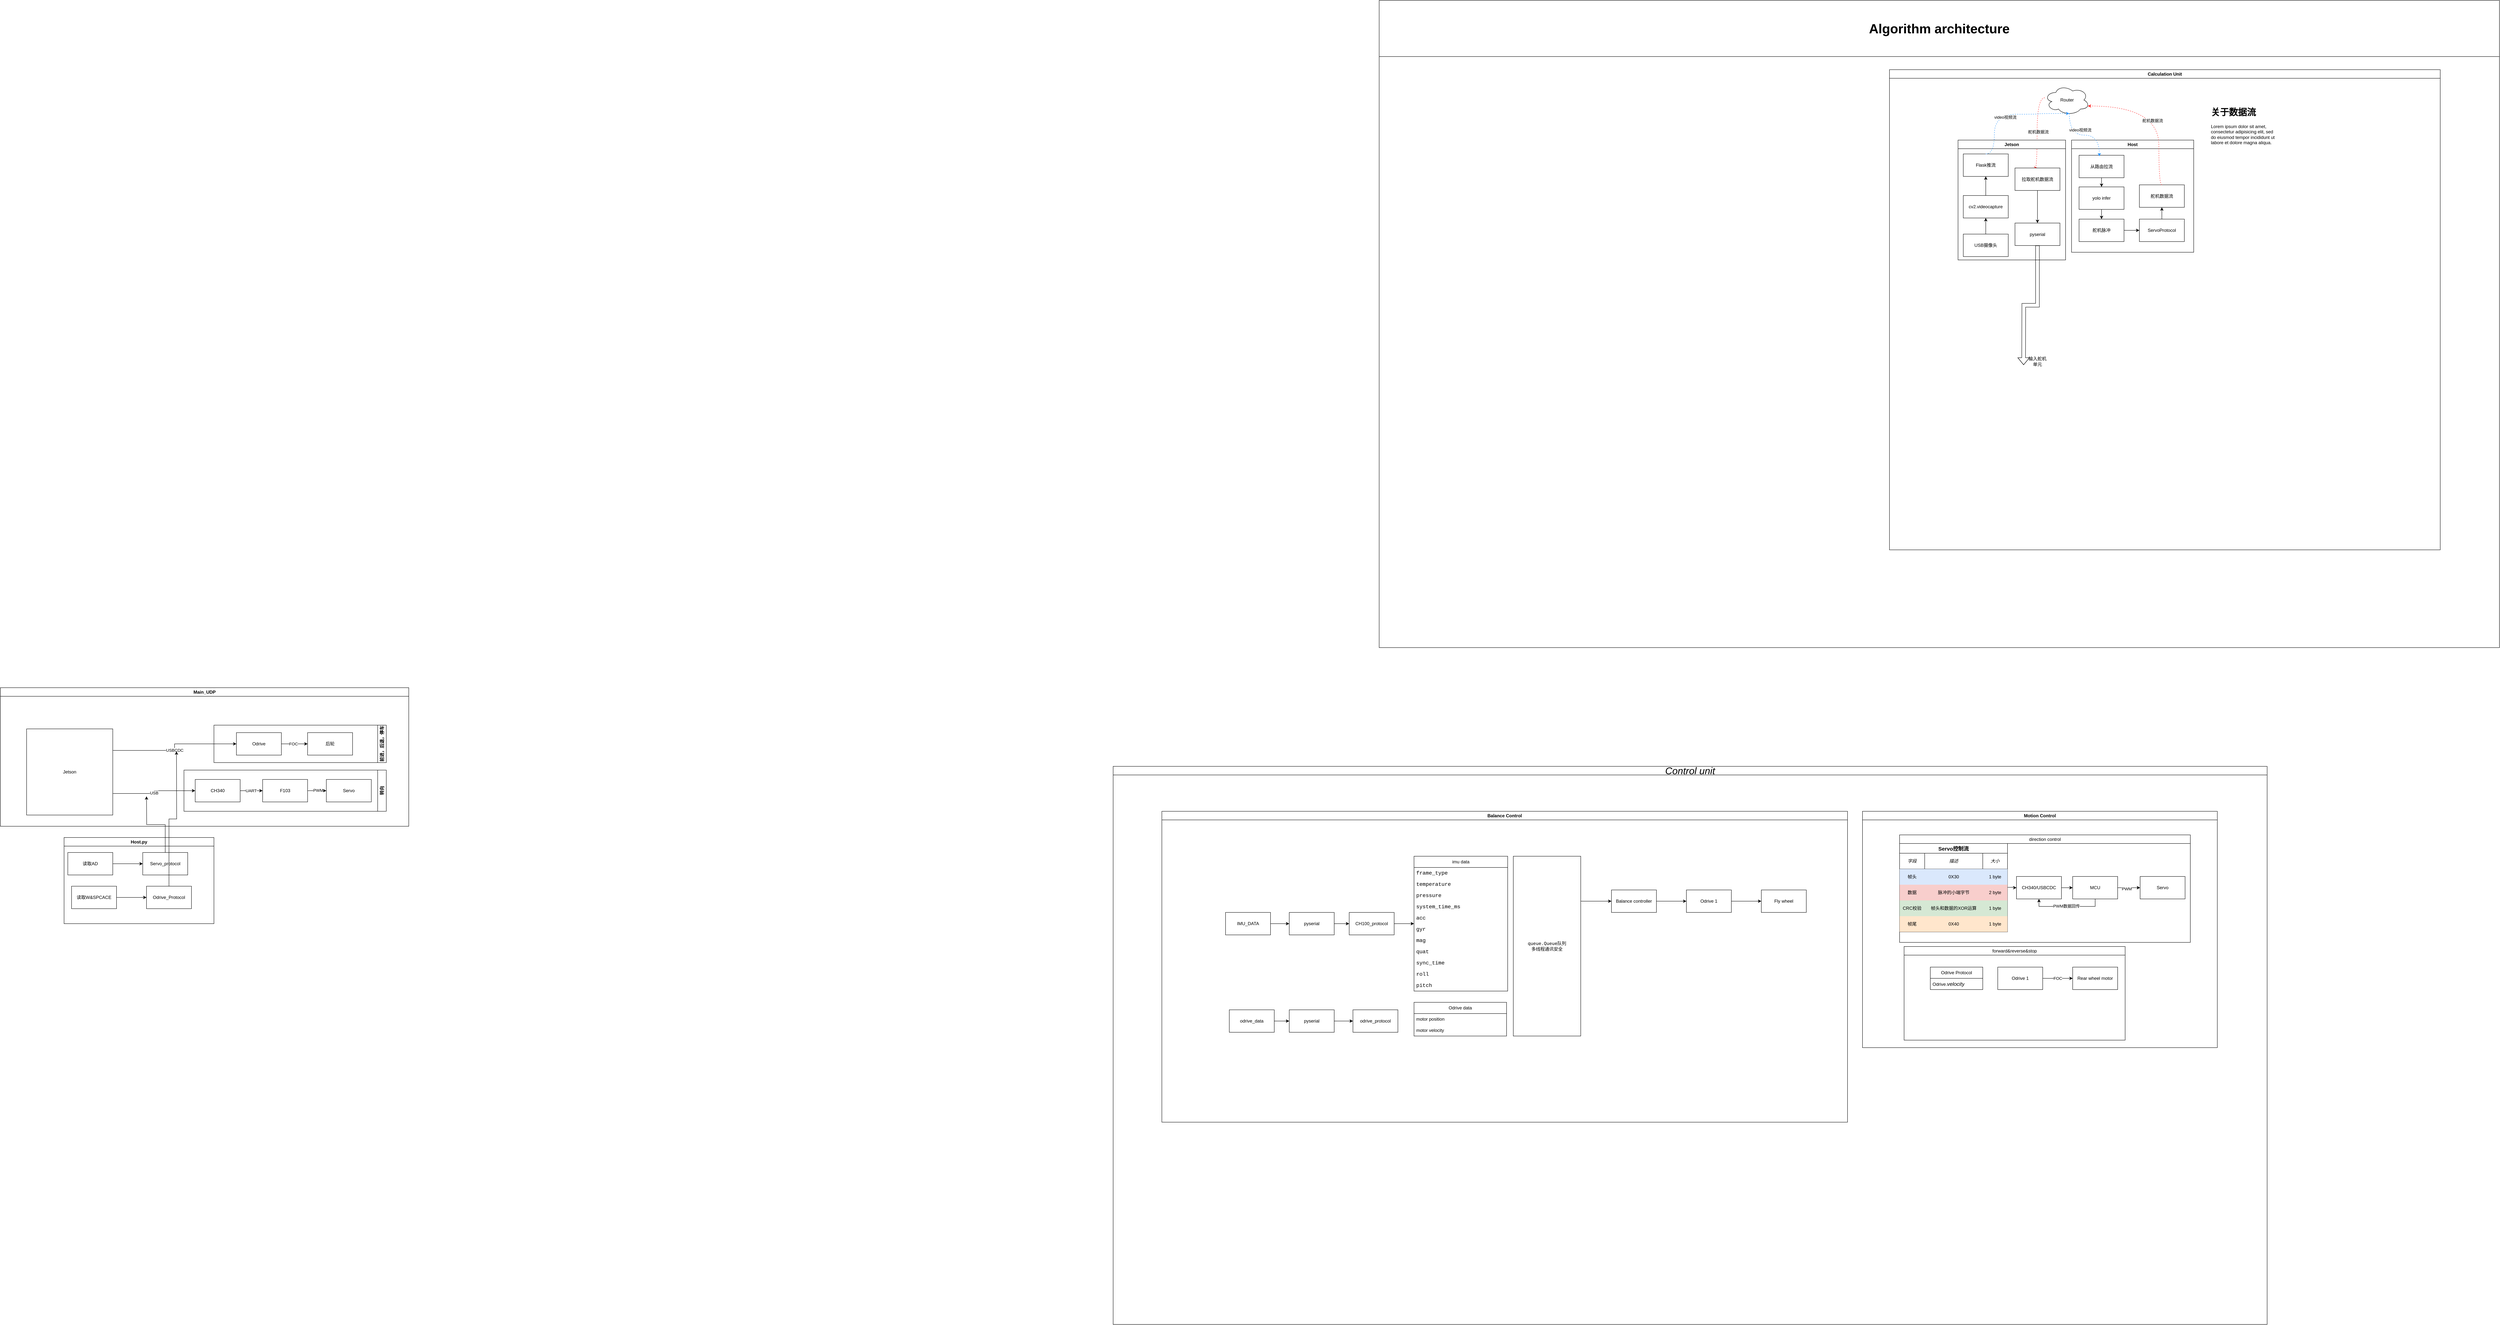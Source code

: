 <mxfile version="24.8.6">
  <diagram name="第 1 页" id="n1ztItXwLIComO4zCysv">
    <mxGraphModel dx="9848" dy="2388" grid="0" gridSize="10" guides="1" tooltips="1" connect="1" arrows="1" fold="1" page="0" pageScale="1" pageWidth="827" pageHeight="1169" math="0" shadow="0">
      <root>
        <mxCell id="0" />
        <mxCell id="1" parent="0" />
        <mxCell id="qYdJIP75fGmKP1MpJ94n-30" style="edgeStyle=orthogonalEdgeStyle;rounded=0;orthogonalLoop=1;jettySize=auto;html=1;exitX=1;exitY=0.25;exitDx=0;exitDy=0;entryX=0;entryY=0.5;entryDx=0;entryDy=0;" parent="1" source="qYdJIP75fGmKP1MpJ94n-23" target="qYdJIP75fGmKP1MpJ94n-22" edge="1">
          <mxGeometry relative="1" as="geometry" />
        </mxCell>
        <mxCell id="qYdJIP75fGmKP1MpJ94n-32" value="USBCDC" style="edgeLabel;html=1;align=center;verticalAlign=middle;resizable=0;points=[];" parent="qYdJIP75fGmKP1MpJ94n-30" vertex="1" connectable="0">
          <mxGeometry x="-0.044" relative="1" as="geometry">
            <mxPoint as="offset" />
          </mxGeometry>
        </mxCell>
        <mxCell id="qYdJIP75fGmKP1MpJ94n-34" style="edgeStyle=orthogonalEdgeStyle;rounded=0;orthogonalLoop=1;jettySize=auto;html=1;exitX=1;exitY=0.75;exitDx=0;exitDy=0;entryX=0;entryY=0.5;entryDx=0;entryDy=0;" parent="1" source="qYdJIP75fGmKP1MpJ94n-23" target="qYdJIP75fGmKP1MpJ94n-33" edge="1">
          <mxGeometry relative="1" as="geometry" />
        </mxCell>
        <mxCell id="qYdJIP75fGmKP1MpJ94n-36" value="USB" style="edgeLabel;html=1;align=center;verticalAlign=middle;resizable=0;points=[];" parent="qYdJIP75fGmKP1MpJ94n-34" vertex="1" connectable="0">
          <mxGeometry x="-0.019" relative="1" as="geometry">
            <mxPoint as="offset" />
          </mxGeometry>
        </mxCell>
        <mxCell id="qYdJIP75fGmKP1MpJ94n-23" value="Jetson" style="rounded=0;whiteSpace=wrap;html=1;" parent="1" vertex="1">
          <mxGeometry x="-6170" y="1620" width="230" height="230" as="geometry" />
        </mxCell>
        <mxCell id="qYdJIP75fGmKP1MpJ94n-39" value="前进，后退，停车" style="swimlane;horizontal=0;whiteSpace=wrap;html=1;direction=west;" parent="1" vertex="1">
          <mxGeometry x="-5670" y="1610" width="460" height="100" as="geometry" />
        </mxCell>
        <mxCell id="qYdJIP75fGmKP1MpJ94n-22" value="Odrive" style="rounded=0;whiteSpace=wrap;html=1;" parent="qYdJIP75fGmKP1MpJ94n-39" vertex="1">
          <mxGeometry x="60" y="20" width="120" height="60" as="geometry" />
        </mxCell>
        <mxCell id="qYdJIP75fGmKP1MpJ94n-21" value="后轮" style="rounded=0;whiteSpace=wrap;html=1;" parent="qYdJIP75fGmKP1MpJ94n-39" vertex="1">
          <mxGeometry x="250" y="20" width="120" height="60" as="geometry" />
        </mxCell>
        <mxCell id="qYdJIP75fGmKP1MpJ94n-28" style="edgeStyle=orthogonalEdgeStyle;rounded=0;orthogonalLoop=1;jettySize=auto;html=1;" parent="qYdJIP75fGmKP1MpJ94n-39" source="qYdJIP75fGmKP1MpJ94n-22" target="qYdJIP75fGmKP1MpJ94n-21" edge="1">
          <mxGeometry relative="1" as="geometry" />
        </mxCell>
        <mxCell id="qYdJIP75fGmKP1MpJ94n-29" value="FOC" style="edgeLabel;html=1;align=center;verticalAlign=middle;resizable=0;points=[];" parent="qYdJIP75fGmKP1MpJ94n-28" vertex="1" connectable="0">
          <mxGeometry x="-0.102" relative="1" as="geometry">
            <mxPoint as="offset" />
          </mxGeometry>
        </mxCell>
        <mxCell id="qYdJIP75fGmKP1MpJ94n-40" value="转向" style="swimlane;horizontal=0;whiteSpace=wrap;html=1;direction=west;" parent="1" vertex="1">
          <mxGeometry x="-5750" y="1730" width="540" height="110" as="geometry" />
        </mxCell>
        <mxCell id="qYdJIP75fGmKP1MpJ94n-25" value="Servo" style="rounded=0;whiteSpace=wrap;html=1;" parent="qYdJIP75fGmKP1MpJ94n-40" vertex="1">
          <mxGeometry x="380" y="25" width="120" height="60" as="geometry" />
        </mxCell>
        <mxCell id="qYdJIP75fGmKP1MpJ94n-24" value="F103" style="rounded=0;whiteSpace=wrap;html=1;" parent="qYdJIP75fGmKP1MpJ94n-40" vertex="1">
          <mxGeometry x="210" y="25" width="120" height="60" as="geometry" />
        </mxCell>
        <mxCell id="qYdJIP75fGmKP1MpJ94n-26" style="edgeStyle=orthogonalEdgeStyle;rounded=0;orthogonalLoop=1;jettySize=auto;html=1;" parent="qYdJIP75fGmKP1MpJ94n-40" source="qYdJIP75fGmKP1MpJ94n-24" target="qYdJIP75fGmKP1MpJ94n-25" edge="1">
          <mxGeometry relative="1" as="geometry" />
        </mxCell>
        <mxCell id="qYdJIP75fGmKP1MpJ94n-27" value="PWM" style="edgeLabel;html=1;align=center;verticalAlign=middle;resizable=0;points=[];" parent="qYdJIP75fGmKP1MpJ94n-26" vertex="1" connectable="0">
          <mxGeometry x="0.105" y="1" relative="1" as="geometry">
            <mxPoint as="offset" />
          </mxGeometry>
        </mxCell>
        <mxCell id="qYdJIP75fGmKP1MpJ94n-33" value="CH340" style="rounded=0;whiteSpace=wrap;html=1;" parent="qYdJIP75fGmKP1MpJ94n-40" vertex="1">
          <mxGeometry x="30" y="25" width="120" height="60" as="geometry" />
        </mxCell>
        <mxCell id="qYdJIP75fGmKP1MpJ94n-35" style="edgeStyle=orthogonalEdgeStyle;rounded=0;orthogonalLoop=1;jettySize=auto;html=1;" parent="qYdJIP75fGmKP1MpJ94n-40" source="qYdJIP75fGmKP1MpJ94n-33" target="qYdJIP75fGmKP1MpJ94n-24" edge="1">
          <mxGeometry relative="1" as="geometry" />
        </mxCell>
        <mxCell id="qYdJIP75fGmKP1MpJ94n-37" value="UART" style="edgeLabel;html=1;align=center;verticalAlign=middle;resizable=0;points=[];" parent="qYdJIP75fGmKP1MpJ94n-35" vertex="1" connectable="0">
          <mxGeometry x="-0.028" relative="1" as="geometry">
            <mxPoint as="offset" />
          </mxGeometry>
        </mxCell>
        <mxCell id="qYdJIP75fGmKP1MpJ94n-46" value="Host.py" style="swimlane;whiteSpace=wrap;html=1;startSize=23;" parent="1" vertex="1">
          <mxGeometry x="-6070" y="1910" width="400" height="230" as="geometry" />
        </mxCell>
        <mxCell id="qYdJIP75fGmKP1MpJ94n-49" value="" style="edgeStyle=orthogonalEdgeStyle;rounded=0;orthogonalLoop=1;jettySize=auto;html=1;" parent="qYdJIP75fGmKP1MpJ94n-46" source="qYdJIP75fGmKP1MpJ94n-47" target="qYdJIP75fGmKP1MpJ94n-48" edge="1">
          <mxGeometry relative="1" as="geometry" />
        </mxCell>
        <mxCell id="qYdJIP75fGmKP1MpJ94n-47" value="读取AD" style="rounded=0;whiteSpace=wrap;html=1;" parent="qYdJIP75fGmKP1MpJ94n-46" vertex="1">
          <mxGeometry x="10" y="40" width="120" height="60" as="geometry" />
        </mxCell>
        <mxCell id="qYdJIP75fGmKP1MpJ94n-53" style="edgeStyle=orthogonalEdgeStyle;rounded=0;orthogonalLoop=1;jettySize=auto;html=1;" parent="qYdJIP75fGmKP1MpJ94n-46" source="qYdJIP75fGmKP1MpJ94n-48" edge="1">
          <mxGeometry relative="1" as="geometry">
            <mxPoint x="220" y="-110" as="targetPoint" />
          </mxGeometry>
        </mxCell>
        <mxCell id="qYdJIP75fGmKP1MpJ94n-48" value="Servo_protocol" style="whiteSpace=wrap;html=1;rounded=0;" parent="qYdJIP75fGmKP1MpJ94n-46" vertex="1">
          <mxGeometry x="210" y="40" width="120" height="60" as="geometry" />
        </mxCell>
        <mxCell id="qYdJIP75fGmKP1MpJ94n-52" value="" style="edgeStyle=orthogonalEdgeStyle;rounded=0;orthogonalLoop=1;jettySize=auto;html=1;" parent="qYdJIP75fGmKP1MpJ94n-46" source="qYdJIP75fGmKP1MpJ94n-50" target="qYdJIP75fGmKP1MpJ94n-51" edge="1">
          <mxGeometry relative="1" as="geometry" />
        </mxCell>
        <mxCell id="qYdJIP75fGmKP1MpJ94n-50" value="读取W&amp;amp;SPCACE" style="rounded=0;whiteSpace=wrap;html=1;" parent="qYdJIP75fGmKP1MpJ94n-46" vertex="1">
          <mxGeometry x="20" y="130" width="120" height="60" as="geometry" />
        </mxCell>
        <mxCell id="qYdJIP75fGmKP1MpJ94n-54" style="edgeStyle=orthogonalEdgeStyle;rounded=0;orthogonalLoop=1;jettySize=auto;html=1;" parent="qYdJIP75fGmKP1MpJ94n-46" source="qYdJIP75fGmKP1MpJ94n-51" edge="1">
          <mxGeometry relative="1" as="geometry">
            <mxPoint x="300" y="-230" as="targetPoint" />
          </mxGeometry>
        </mxCell>
        <mxCell id="qYdJIP75fGmKP1MpJ94n-51" value="Odrive_Protocol" style="whiteSpace=wrap;html=1;rounded=0;" parent="qYdJIP75fGmKP1MpJ94n-46" vertex="1">
          <mxGeometry x="220" y="130" width="120" height="60" as="geometry" />
        </mxCell>
        <mxCell id="qYdJIP75fGmKP1MpJ94n-55" value="Main_UDP" style="swimlane;whiteSpace=wrap;html=1;" parent="1" vertex="1">
          <mxGeometry x="-6240" y="1510" width="1090" height="370" as="geometry" />
        </mxCell>
        <mxCell id="GKzRMKN-vv1vpuG_SwQB-11" value="&lt;font style=&quot;font-size: 35px;&quot;&gt;Algorithm architecture&lt;/font&gt;" style="swimlane;whiteSpace=wrap;html=1;startSize=150;" parent="1" vertex="1">
          <mxGeometry x="-2560" y="-325" width="2990" height="1728" as="geometry" />
        </mxCell>
        <mxCell id="GKzRMKN-vv1vpuG_SwQB-12" value="Calculation Unit" style="swimlane;whiteSpace=wrap;html=1;" parent="GKzRMKN-vv1vpuG_SwQB-11" vertex="1">
          <mxGeometry x="1362" y="185" width="1470" height="1282" as="geometry" />
        </mxCell>
        <mxCell id="myxJ6jjea46H0dB0TZbu-28" style="edgeStyle=orthogonalEdgeStyle;rounded=0;orthogonalLoop=1;jettySize=auto;html=1;entryX=0.5;entryY=0;entryDx=0;entryDy=0;curved=1;dashed=1;strokeColor=#FF3333;" parent="GKzRMKN-vv1vpuG_SwQB-12" source="myxJ6jjea46H0dB0TZbu-6" target="myxJ6jjea46H0dB0TZbu-27" edge="1">
          <mxGeometry relative="1" as="geometry">
            <Array as="points">
              <mxPoint x="394" y="75" />
            </Array>
          </mxGeometry>
        </mxCell>
        <mxCell id="myxJ6jjea46H0dB0TZbu-30" value="舵机数据流" style="edgeLabel;html=1;align=center;verticalAlign=middle;resizable=0;points=[];" parent="myxJ6jjea46H0dB0TZbu-28" vertex="1" connectable="0">
          <mxGeometry x="0.067" y="3" relative="1" as="geometry">
            <mxPoint as="offset" />
          </mxGeometry>
        </mxCell>
        <mxCell id="myxJ6jjea46H0dB0TZbu-6" value="Router" style="ellipse;shape=cloud;whiteSpace=wrap;html=1;" parent="GKzRMKN-vv1vpuG_SwQB-12" vertex="1">
          <mxGeometry x="414" y="41" width="120" height="80" as="geometry" />
        </mxCell>
        <mxCell id="myxJ6jjea46H0dB0TZbu-7" value="Jetson" style="swimlane;whiteSpace=wrap;html=1;" parent="GKzRMKN-vv1vpuG_SwQB-12" vertex="1">
          <mxGeometry x="183" y="188" width="287" height="320" as="geometry" />
        </mxCell>
        <mxCell id="myxJ6jjea46H0dB0TZbu-3" value="" style="edgeStyle=orthogonalEdgeStyle;rounded=0;orthogonalLoop=1;jettySize=auto;html=1;" parent="myxJ6jjea46H0dB0TZbu-7" source="myxJ6jjea46H0dB0TZbu-1" target="myxJ6jjea46H0dB0TZbu-2" edge="1">
          <mxGeometry relative="1" as="geometry" />
        </mxCell>
        <mxCell id="myxJ6jjea46H0dB0TZbu-1" value="USB摄像头" style="rounded=0;whiteSpace=wrap;html=1;direction=west;" parent="myxJ6jjea46H0dB0TZbu-7" vertex="1">
          <mxGeometry x="14" y="251" width="120" height="60" as="geometry" />
        </mxCell>
        <mxCell id="myxJ6jjea46H0dB0TZbu-5" value="" style="edgeStyle=orthogonalEdgeStyle;rounded=0;orthogonalLoop=1;jettySize=auto;html=1;" parent="myxJ6jjea46H0dB0TZbu-7" source="myxJ6jjea46H0dB0TZbu-2" target="myxJ6jjea46H0dB0TZbu-4" edge="1">
          <mxGeometry relative="1" as="geometry" />
        </mxCell>
        <mxCell id="myxJ6jjea46H0dB0TZbu-2" value="cv2.videocapture" style="whiteSpace=wrap;html=1;rounded=0;direction=west;" parent="myxJ6jjea46H0dB0TZbu-7" vertex="1">
          <mxGeometry x="14" y="148" width="120" height="60" as="geometry" />
        </mxCell>
        <mxCell id="myxJ6jjea46H0dB0TZbu-4" value="Flask推流" style="whiteSpace=wrap;html=1;rounded=0;direction=west;" parent="myxJ6jjea46H0dB0TZbu-7" vertex="1">
          <mxGeometry x="14" y="37" width="120" height="60" as="geometry" />
        </mxCell>
        <mxCell id="myxJ6jjea46H0dB0TZbu-32" style="edgeStyle=orthogonalEdgeStyle;rounded=0;orthogonalLoop=1;jettySize=auto;html=1;" parent="myxJ6jjea46H0dB0TZbu-7" source="myxJ6jjea46H0dB0TZbu-27" target="myxJ6jjea46H0dB0TZbu-31" edge="1">
          <mxGeometry relative="1" as="geometry" />
        </mxCell>
        <mxCell id="myxJ6jjea46H0dB0TZbu-27" value="拉取舵机数据流" style="rounded=0;whiteSpace=wrap;html=1;" parent="myxJ6jjea46H0dB0TZbu-7" vertex="1">
          <mxGeometry x="152" y="74.5" width="120" height="60" as="geometry" />
        </mxCell>
        <mxCell id="myxJ6jjea46H0dB0TZbu-31" value="pyserial" style="rounded=0;whiteSpace=wrap;html=1;" parent="myxJ6jjea46H0dB0TZbu-7" vertex="1">
          <mxGeometry x="152" y="221.5" width="120" height="60" as="geometry" />
        </mxCell>
        <mxCell id="myxJ6jjea46H0dB0TZbu-8" value="Host" style="swimlane;whiteSpace=wrap;html=1;" parent="GKzRMKN-vv1vpuG_SwQB-12" vertex="1">
          <mxGeometry x="486" y="188" width="326" height="299.5" as="geometry" />
        </mxCell>
        <mxCell id="GKzRMKN-vv1vpuG_SwQB-147" value="" style="edgeStyle=orthogonalEdgeStyle;rounded=0;orthogonalLoop=1;jettySize=auto;html=1;" parent="myxJ6jjea46H0dB0TZbu-8" source="GKzRMKN-vv1vpuG_SwQB-145" target="GKzRMKN-vv1vpuG_SwQB-146" edge="1">
          <mxGeometry relative="1" as="geometry" />
        </mxCell>
        <mxCell id="GKzRMKN-vv1vpuG_SwQB-145" value="从路由拉流" style="rounded=0;whiteSpace=wrap;html=1;" parent="myxJ6jjea46H0dB0TZbu-8" vertex="1">
          <mxGeometry x="20" y="40.5" width="120" height="60" as="geometry" />
        </mxCell>
        <mxCell id="GKzRMKN-vv1vpuG_SwQB-149" value="" style="edgeStyle=orthogonalEdgeStyle;rounded=0;orthogonalLoop=1;jettySize=auto;html=1;" parent="myxJ6jjea46H0dB0TZbu-8" source="GKzRMKN-vv1vpuG_SwQB-146" target="GKzRMKN-vv1vpuG_SwQB-148" edge="1">
          <mxGeometry relative="1" as="geometry" />
        </mxCell>
        <mxCell id="GKzRMKN-vv1vpuG_SwQB-146" value="yolo infer" style="whiteSpace=wrap;html=1;rounded=0;" parent="myxJ6jjea46H0dB0TZbu-8" vertex="1">
          <mxGeometry x="20" y="125" width="120" height="60" as="geometry" />
        </mxCell>
        <mxCell id="myxJ6jjea46H0dB0TZbu-16" value="" style="edgeStyle=orthogonalEdgeStyle;rounded=0;orthogonalLoop=1;jettySize=auto;html=1;" parent="myxJ6jjea46H0dB0TZbu-8" source="GKzRMKN-vv1vpuG_SwQB-148" target="myxJ6jjea46H0dB0TZbu-15" edge="1">
          <mxGeometry relative="1" as="geometry" />
        </mxCell>
        <mxCell id="GKzRMKN-vv1vpuG_SwQB-148" value="舵机脉冲" style="whiteSpace=wrap;html=1;rounded=0;" parent="myxJ6jjea46H0dB0TZbu-8" vertex="1">
          <mxGeometry x="20" y="211" width="120" height="60" as="geometry" />
        </mxCell>
        <mxCell id="myxJ6jjea46H0dB0TZbu-19" value="" style="edgeStyle=orthogonalEdgeStyle;rounded=0;orthogonalLoop=1;jettySize=auto;html=1;" parent="myxJ6jjea46H0dB0TZbu-8" source="myxJ6jjea46H0dB0TZbu-15" target="myxJ6jjea46H0dB0TZbu-18" edge="1">
          <mxGeometry relative="1" as="geometry" />
        </mxCell>
        <mxCell id="myxJ6jjea46H0dB0TZbu-15" value="ServoProtocol" style="whiteSpace=wrap;html=1;rounded=0;" parent="myxJ6jjea46H0dB0TZbu-8" vertex="1">
          <mxGeometry x="181" y="211" width="120" height="60" as="geometry" />
        </mxCell>
        <mxCell id="myxJ6jjea46H0dB0TZbu-18" value="舵机数据流" style="whiteSpace=wrap;html=1;rounded=0;" parent="myxJ6jjea46H0dB0TZbu-8" vertex="1">
          <mxGeometry x="181" y="119.5" width="120" height="60" as="geometry" />
        </mxCell>
        <mxCell id="myxJ6jjea46H0dB0TZbu-20" style="edgeStyle=orthogonalEdgeStyle;rounded=0;orthogonalLoop=1;jettySize=auto;html=1;entryX=0.96;entryY=0.7;entryDx=0;entryDy=0;entryPerimeter=0;curved=1;dashed=1;strokeColor=#FF3333;exitX=0.5;exitY=0;exitDx=0;exitDy=0;" parent="GKzRMKN-vv1vpuG_SwQB-12" source="myxJ6jjea46H0dB0TZbu-18" target="myxJ6jjea46H0dB0TZbu-6" edge="1">
          <mxGeometry relative="1" as="geometry">
            <Array as="points">
              <mxPoint x="719" y="308" />
              <mxPoint x="719" y="97" />
            </Array>
          </mxGeometry>
        </mxCell>
        <mxCell id="myxJ6jjea46H0dB0TZbu-21" value="舵机数据流" style="edgeLabel;html=1;align=center;verticalAlign=middle;resizable=0;points=[];" parent="myxJ6jjea46H0dB0TZbu-20" vertex="1" connectable="0">
          <mxGeometry x="0.324" y="71" relative="1" as="geometry">
            <mxPoint x="35" y="-32" as="offset" />
          </mxGeometry>
        </mxCell>
        <mxCell id="myxJ6jjea46H0dB0TZbu-22" style="edgeStyle=orthogonalEdgeStyle;rounded=0;orthogonalLoop=1;jettySize=auto;html=1;exitX=0.5;exitY=1;exitDx=0;exitDy=0;entryX=0.55;entryY=0.95;entryDx=0;entryDy=0;entryPerimeter=0;curved=1;dashed=1;strokeColor=#3399FF;" parent="GKzRMKN-vv1vpuG_SwQB-12" source="myxJ6jjea46H0dB0TZbu-4" target="myxJ6jjea46H0dB0TZbu-6" edge="1">
          <mxGeometry relative="1" as="geometry">
            <Array as="points">
              <mxPoint x="280" y="119" />
              <mxPoint x="398" y="119" />
              <mxPoint x="398" y="117" />
            </Array>
          </mxGeometry>
        </mxCell>
        <mxCell id="myxJ6jjea46H0dB0TZbu-25" value="video视频流" style="edgeLabel;html=1;align=center;verticalAlign=middle;resizable=0;points=[];" parent="myxJ6jjea46H0dB0TZbu-22" vertex="1" connectable="0">
          <mxGeometry x="0.084" y="-1" relative="1" as="geometry">
            <mxPoint x="-22" y="7" as="offset" />
          </mxGeometry>
        </mxCell>
        <mxCell id="myxJ6jjea46H0dB0TZbu-23" style="edgeStyle=orthogonalEdgeStyle;rounded=0;orthogonalLoop=1;jettySize=auto;html=1;entryX=0.451;entryY=0.049;entryDx=0;entryDy=0;entryPerimeter=0;exitX=0.55;exitY=0.95;exitDx=0;exitDy=0;exitPerimeter=0;curved=1;dashed=1;strokeColor=#3399FF;" parent="GKzRMKN-vv1vpuG_SwQB-12" source="myxJ6jjea46H0dB0TZbu-6" target="GKzRMKN-vv1vpuG_SwQB-145" edge="1">
          <mxGeometry relative="1" as="geometry" />
        </mxCell>
        <mxCell id="myxJ6jjea46H0dB0TZbu-26" value="video视频流" style="edgeLabel;html=1;align=center;verticalAlign=middle;resizable=0;points=[];" parent="myxJ6jjea46H0dB0TZbu-23" vertex="1" connectable="0">
          <mxGeometry x="0.161" y="-46" relative="1" as="geometry">
            <mxPoint x="-27" y="-60" as="offset" />
          </mxGeometry>
        </mxCell>
        <mxCell id="myxJ6jjea46H0dB0TZbu-37" value="输入舵机单元" style="text;html=1;align=center;verticalAlign=middle;whiteSpace=wrap;rounded=0;" parent="GKzRMKN-vv1vpuG_SwQB-12" vertex="1">
          <mxGeometry x="365" y="764" width="60" height="30" as="geometry" />
        </mxCell>
        <mxCell id="myxJ6jjea46H0dB0TZbu-38" value="&lt;h1 style=&quot;margin-top: 0px;&quot;&gt;关于数据流&lt;/h1&gt;&lt;p&gt;Lorem ipsum dolor sit amet, consectetur adipisicing elit, sed do eiusmod tempor incididunt ut labore et dolore magna aliqua.&lt;/p&gt;" style="text;html=1;whiteSpace=wrap;overflow=hidden;rounded=0;" parent="GKzRMKN-vv1vpuG_SwQB-12" vertex="1">
          <mxGeometry x="856" y="93" width="180" height="120" as="geometry" />
        </mxCell>
        <mxCell id="myxJ6jjea46H0dB0TZbu-36" style="edgeStyle=orthogonalEdgeStyle;rounded=0;orthogonalLoop=1;jettySize=auto;html=1;shape=flexArrow;exitX=0.5;exitY=1;exitDx=0;exitDy=0;" parent="GKzRMKN-vv1vpuG_SwQB-12" source="myxJ6jjea46H0dB0TZbu-31" edge="1">
          <mxGeometry relative="1" as="geometry">
            <mxPoint x="358" y="788.5" as="targetPoint" />
            <mxPoint x="321" y="555" as="sourcePoint" />
          </mxGeometry>
        </mxCell>
        <mxCell id="GKzRMKN-vv1vpuG_SwQB-13" value="Control unit" style="swimlane;whiteSpace=wrap;html=1;fontSize=26;fontStyle=2" parent="1" vertex="1">
          <mxGeometry x="-3270" y="1720" width="3080" height="1490" as="geometry" />
        </mxCell>
        <mxCell id="GKzRMKN-vv1vpuG_SwQB-58" value="Balance Control" style="swimlane;whiteSpace=wrap;html=1;" parent="GKzRMKN-vv1vpuG_SwQB-13" vertex="1">
          <mxGeometry x="130" y="120" width="1830" height="830" as="geometry" />
        </mxCell>
        <mxCell id="GKzRMKN-vv1vpuG_SwQB-20" value="" style="edgeStyle=orthogonalEdgeStyle;rounded=0;orthogonalLoop=1;jettySize=auto;html=1;" parent="GKzRMKN-vv1vpuG_SwQB-58" source="GKzRMKN-vv1vpuG_SwQB-18" target="GKzRMKN-vv1vpuG_SwQB-19" edge="1">
          <mxGeometry relative="1" as="geometry" />
        </mxCell>
        <mxCell id="GKzRMKN-vv1vpuG_SwQB-18" value="IMU_DATA" style="rounded=0;whiteSpace=wrap;html=1;" parent="GKzRMKN-vv1vpuG_SwQB-58" vertex="1">
          <mxGeometry x="170" y="270" width="120" height="60" as="geometry" />
        </mxCell>
        <mxCell id="GKzRMKN-vv1vpuG_SwQB-22" value="" style="edgeStyle=orthogonalEdgeStyle;rounded=0;orthogonalLoop=1;jettySize=auto;html=1;" parent="GKzRMKN-vv1vpuG_SwQB-58" source="GKzRMKN-vv1vpuG_SwQB-19" target="GKzRMKN-vv1vpuG_SwQB-21" edge="1">
          <mxGeometry relative="1" as="geometry" />
        </mxCell>
        <mxCell id="GKzRMKN-vv1vpuG_SwQB-19" value="pyserial" style="whiteSpace=wrap;html=1;rounded=0;" parent="GKzRMKN-vv1vpuG_SwQB-58" vertex="1">
          <mxGeometry x="340" y="270" width="120" height="60" as="geometry" />
        </mxCell>
        <mxCell id="GKzRMKN-vv1vpuG_SwQB-153" style="edgeStyle=orthogonalEdgeStyle;rounded=0;orthogonalLoop=1;jettySize=auto;html=1;entryX=0;entryY=0.5;entryDx=0;entryDy=0;" parent="GKzRMKN-vv1vpuG_SwQB-58" source="GKzRMKN-vv1vpuG_SwQB-21" target="GKzRMKN-vv1vpuG_SwQB-28" edge="1">
          <mxGeometry relative="1" as="geometry" />
        </mxCell>
        <mxCell id="GKzRMKN-vv1vpuG_SwQB-21" value="CH100_protocol" style="whiteSpace=wrap;html=1;rounded=0;" parent="GKzRMKN-vv1vpuG_SwQB-58" vertex="1">
          <mxGeometry x="500" y="270" width="120" height="60" as="geometry" />
        </mxCell>
        <mxCell id="GKzRMKN-vv1vpuG_SwQB-23" value="odrive_protocol" style="rounded=0;whiteSpace=wrap;html=1;" parent="GKzRMKN-vv1vpuG_SwQB-58" vertex="1">
          <mxGeometry x="510" y="530" width="120" height="60" as="geometry" />
        </mxCell>
        <mxCell id="GKzRMKN-vv1vpuG_SwQB-26" value="" style="edgeStyle=orthogonalEdgeStyle;rounded=0;orthogonalLoop=1;jettySize=auto;html=1;" parent="GKzRMKN-vv1vpuG_SwQB-58" source="GKzRMKN-vv1vpuG_SwQB-24" target="GKzRMKN-vv1vpuG_SwQB-25" edge="1">
          <mxGeometry relative="1" as="geometry" />
        </mxCell>
        <mxCell id="GKzRMKN-vv1vpuG_SwQB-24" value="odrive_data" style="rounded=0;whiteSpace=wrap;html=1;" parent="GKzRMKN-vv1vpuG_SwQB-58" vertex="1">
          <mxGeometry x="180" y="530" width="120" height="60" as="geometry" />
        </mxCell>
        <mxCell id="GKzRMKN-vv1vpuG_SwQB-27" style="edgeStyle=orthogonalEdgeStyle;rounded=0;orthogonalLoop=1;jettySize=auto;html=1;entryX=0;entryY=0.5;entryDx=0;entryDy=0;" parent="GKzRMKN-vv1vpuG_SwQB-58" source="GKzRMKN-vv1vpuG_SwQB-25" target="GKzRMKN-vv1vpuG_SwQB-23" edge="1">
          <mxGeometry relative="1" as="geometry" />
        </mxCell>
        <mxCell id="GKzRMKN-vv1vpuG_SwQB-25" value="pyserial" style="whiteSpace=wrap;html=1;rounded=0;" parent="GKzRMKN-vv1vpuG_SwQB-58" vertex="1">
          <mxGeometry x="340" y="530" width="120" height="60" as="geometry" />
        </mxCell>
        <mxCell id="GKzRMKN-vv1vpuG_SwQB-28" value="imu data" style="swimlane;fontStyle=0;childLayout=stackLayout;horizontal=1;startSize=30;horizontalStack=0;resizeParent=1;resizeParentMax=0;resizeLast=0;collapsible=1;marginBottom=0;whiteSpace=wrap;html=1;direction=east;fontColor=default;labelBackgroundColor=none;" parent="GKzRMKN-vv1vpuG_SwQB-58" vertex="1">
          <mxGeometry x="673" y="120" width="250" height="360" as="geometry">
            <mxRectangle x="673" y="120" width="90" height="30" as="alternateBounds" />
          </mxGeometry>
        </mxCell>
        <mxCell id="GKzRMKN-vv1vpuG_SwQB-29" value="&lt;div style=&quot;font-family: Consolas, &amp;quot;Courier New&amp;quot;, monospace; font-size: 14px; line-height: 19px; white-space: pre;&quot;&gt;&lt;span style=&quot;&quot;&gt;frame_type&lt;/span&gt;&lt;/div&gt;" style="text;strokeColor=none;fillColor=none;align=left;verticalAlign=middle;spacingLeft=4;spacingRight=4;overflow=hidden;points=[[0,0.5],[1,0.5]];portConstraint=eastwest;rotatable=0;whiteSpace=wrap;html=1;fontColor=default;labelBackgroundColor=none;" parent="GKzRMKN-vv1vpuG_SwQB-28" vertex="1">
          <mxGeometry y="30" width="250" height="30" as="geometry" />
        </mxCell>
        <mxCell id="GKzRMKN-vv1vpuG_SwQB-30" value="&lt;div style=&quot;font-family: Consolas, &amp;quot;Courier New&amp;quot;, monospace; font-size: 14px; line-height: 19px; white-space: pre;&quot;&gt;&lt;span style=&quot;&quot;&gt;temperature&lt;/span&gt;&lt;/div&gt;" style="text;strokeColor=none;fillColor=none;align=left;verticalAlign=middle;spacingLeft=4;spacingRight=4;overflow=hidden;points=[[0,0.5],[1,0.5]];portConstraint=eastwest;rotatable=0;whiteSpace=wrap;html=1;fontColor=default;labelBackgroundColor=none;" parent="GKzRMKN-vv1vpuG_SwQB-28" vertex="1">
          <mxGeometry y="60" width="250" height="30" as="geometry" />
        </mxCell>
        <mxCell id="GKzRMKN-vv1vpuG_SwQB-31" value="&lt;div style=&quot;font-family: Consolas, &amp;quot;Courier New&amp;quot;, monospace; font-size: 14px; line-height: 19px; white-space: pre;&quot;&gt;&lt;span style=&quot;&quot;&gt;pressure&lt;/span&gt;&lt;/div&gt;" style="text;strokeColor=none;fillColor=none;align=left;verticalAlign=middle;spacingLeft=4;spacingRight=4;overflow=hidden;points=[[0,0.5],[1,0.5]];portConstraint=eastwest;rotatable=0;whiteSpace=wrap;html=1;fontColor=default;labelBackgroundColor=none;" parent="GKzRMKN-vv1vpuG_SwQB-28" vertex="1">
          <mxGeometry y="90" width="250" height="30" as="geometry" />
        </mxCell>
        <mxCell id="GKzRMKN-vv1vpuG_SwQB-40" value="&lt;div style=&quot;font-family: Consolas, &amp;quot;Courier New&amp;quot;, monospace; font-size: 14px; line-height: 19px; white-space: pre;&quot;&gt;&lt;span style=&quot;&quot;&gt;system_time_ms&lt;/span&gt;&lt;/div&gt;" style="text;strokeColor=none;fillColor=none;align=left;verticalAlign=middle;spacingLeft=4;spacingRight=4;overflow=hidden;points=[[0,0.5],[1,0.5]];portConstraint=eastwest;rotatable=0;whiteSpace=wrap;html=1;fontColor=default;labelBackgroundColor=none;" parent="GKzRMKN-vv1vpuG_SwQB-28" vertex="1">
          <mxGeometry y="120" width="250" height="30" as="geometry" />
        </mxCell>
        <mxCell id="GKzRMKN-vv1vpuG_SwQB-41" value="&lt;div style=&quot;font-family: Consolas, &amp;quot;Courier New&amp;quot;, monospace; font-size: 14px; line-height: 19px; white-space: pre;&quot;&gt;&lt;span style=&quot;&quot;&gt;acc&lt;/span&gt;&lt;/div&gt;" style="text;strokeColor=none;fillColor=none;align=left;verticalAlign=middle;spacingLeft=4;spacingRight=4;overflow=hidden;points=[[0,0.5],[1,0.5]];portConstraint=eastwest;rotatable=0;whiteSpace=wrap;html=1;fontColor=default;labelBackgroundColor=none;" parent="GKzRMKN-vv1vpuG_SwQB-28" vertex="1">
          <mxGeometry y="150" width="250" height="30" as="geometry" />
        </mxCell>
        <mxCell id="GKzRMKN-vv1vpuG_SwQB-43" value="&lt;div style=&quot;font-family: Consolas, &amp;quot;Courier New&amp;quot;, monospace; font-size: 14px; line-height: 19px; white-space: pre;&quot;&gt;&lt;span style=&quot;&quot;&gt;gyr&lt;/span&gt;&lt;/div&gt;" style="text;strokeColor=none;fillColor=none;align=left;verticalAlign=middle;spacingLeft=4;spacingRight=4;overflow=hidden;points=[[0,0.5],[1,0.5]];portConstraint=eastwest;rotatable=0;whiteSpace=wrap;html=1;fontColor=default;labelBackgroundColor=none;" parent="GKzRMKN-vv1vpuG_SwQB-28" vertex="1">
          <mxGeometry y="180" width="250" height="30" as="geometry" />
        </mxCell>
        <mxCell id="GKzRMKN-vv1vpuG_SwQB-47" value="&lt;div style=&quot;font-family: Consolas, &amp;quot;Courier New&amp;quot;, monospace; font-weight: normal; font-size: 14px; line-height: 19px; white-space: pre;&quot;&gt;&lt;div&gt;&lt;span style=&quot;&quot;&gt;mag&lt;/span&gt;&lt;/div&gt;&lt;/div&gt;" style="text;strokeColor=none;fillColor=none;align=left;verticalAlign=middle;spacingLeft=4;spacingRight=4;overflow=hidden;points=[[0,0.5],[1,0.5]];portConstraint=eastwest;rotatable=0;whiteSpace=wrap;html=1;fontColor=default;labelBackgroundColor=none;" parent="GKzRMKN-vv1vpuG_SwQB-28" vertex="1">
          <mxGeometry y="210" width="250" height="30" as="geometry" />
        </mxCell>
        <mxCell id="GKzRMKN-vv1vpuG_SwQB-46" value="&lt;div style=&quot;font-family: Consolas, &amp;quot;Courier New&amp;quot;, monospace; font-size: 14px; line-height: 19px; white-space: pre;&quot;&gt;&lt;span style=&quot;&quot;&gt;quat&lt;/span&gt;&lt;/div&gt;" style="text;strokeColor=none;fillColor=none;align=left;verticalAlign=middle;spacingLeft=4;spacingRight=4;overflow=hidden;points=[[0,0.5],[1,0.5]];portConstraint=eastwest;rotatable=0;whiteSpace=wrap;html=1;fontColor=default;labelBackgroundColor=none;" parent="GKzRMKN-vv1vpuG_SwQB-28" vertex="1">
          <mxGeometry y="240" width="250" height="30" as="geometry" />
        </mxCell>
        <mxCell id="GKzRMKN-vv1vpuG_SwQB-45" value="&lt;div style=&quot;font-family: Consolas, &amp;quot;Courier New&amp;quot;, monospace; font-size: 14px; line-height: 19px; white-space: pre;&quot;&gt;&lt;span style=&quot;&quot;&gt;sync_time&lt;/span&gt;&lt;/div&gt;" style="text;strokeColor=none;fillColor=none;align=left;verticalAlign=middle;spacingLeft=4;spacingRight=4;overflow=hidden;points=[[0,0.5],[1,0.5]];portConstraint=eastwest;rotatable=0;whiteSpace=wrap;html=1;fontColor=default;labelBackgroundColor=none;" parent="GKzRMKN-vv1vpuG_SwQB-28" vertex="1">
          <mxGeometry y="270" width="250" height="30" as="geometry" />
        </mxCell>
        <mxCell id="GKzRMKN-vv1vpuG_SwQB-49" value="&lt;div style=&quot;font-family: Consolas, &amp;quot;Courier New&amp;quot;, monospace; font-size: 14px; line-height: 19px; white-space: pre;&quot;&gt;&lt;span style=&quot;&quot;&gt;roll&lt;/span&gt;&lt;/div&gt;" style="text;strokeColor=none;fillColor=none;align=left;verticalAlign=middle;spacingLeft=4;spacingRight=4;overflow=hidden;points=[[0,0.5],[1,0.5]];portConstraint=eastwest;rotatable=0;whiteSpace=wrap;html=1;fontColor=default;labelBackgroundColor=none;" parent="GKzRMKN-vv1vpuG_SwQB-28" vertex="1">
          <mxGeometry y="300" width="250" height="30" as="geometry" />
        </mxCell>
        <mxCell id="GKzRMKN-vv1vpuG_SwQB-50" value="&lt;div style=&quot;font-family: Consolas, &amp;quot;Courier New&amp;quot;, monospace; font-size: 14px; line-height: 19px; white-space: pre;&quot;&gt;&lt;span style=&quot;&quot;&gt;pitch&lt;/span&gt;&lt;/div&gt;" style="text;strokeColor=none;fillColor=none;align=left;verticalAlign=middle;spacingLeft=4;spacingRight=4;overflow=hidden;points=[[0,0.5],[1,0.5]];portConstraint=eastwest;rotatable=0;whiteSpace=wrap;html=1;fontColor=default;labelBackgroundColor=none;" parent="GKzRMKN-vv1vpuG_SwQB-28" vertex="1">
          <mxGeometry y="330" width="250" height="30" as="geometry" />
        </mxCell>
        <mxCell id="GKzRMKN-vv1vpuG_SwQB-51" value="&lt;div style=&quot;font-family: Consolas, &amp;quot;Courier New&amp;quot;, monospace; font-size: 14px; line-height: 19px; white-space: pre;&quot;&gt;&lt;span style=&quot;&quot;&gt;yaw&lt;/span&gt;&lt;/div&gt;" style="text;strokeColor=none;fillColor=none;align=left;verticalAlign=middle;spacingLeft=4;spacingRight=4;overflow=hidden;points=[[0,0.5],[1,0.5]];portConstraint=eastwest;rotatable=0;whiteSpace=wrap;html=1;fontColor=default;labelBackgroundColor=none;" parent="GKzRMKN-vv1vpuG_SwQB-28" vertex="1">
          <mxGeometry y="360" width="250" as="geometry" />
        </mxCell>
        <mxCell id="GKzRMKN-vv1vpuG_SwQB-52" value="Odrive data" style="swimlane;fontStyle=0;childLayout=stackLayout;horizontal=1;startSize=30;horizontalStack=0;resizeParent=1;resizeParentMax=0;resizeLast=0;collapsible=1;marginBottom=0;whiteSpace=wrap;html=1;" parent="GKzRMKN-vv1vpuG_SwQB-58" vertex="1">
          <mxGeometry x="673" y="510" width="247" height="90" as="geometry" />
        </mxCell>
        <mxCell id="GKzRMKN-vv1vpuG_SwQB-53" value="motor position" style="text;strokeColor=none;fillColor=none;align=left;verticalAlign=middle;spacingLeft=4;spacingRight=4;overflow=hidden;points=[[0,0.5],[1,0.5]];portConstraint=eastwest;rotatable=0;whiteSpace=wrap;html=1;" parent="GKzRMKN-vv1vpuG_SwQB-52" vertex="1">
          <mxGeometry y="30" width="247" height="30" as="geometry" />
        </mxCell>
        <mxCell id="GKzRMKN-vv1vpuG_SwQB-54" value="motor velocity" style="text;strokeColor=none;fillColor=none;align=left;verticalAlign=middle;spacingLeft=4;spacingRight=4;overflow=hidden;points=[[0,0.5],[1,0.5]];portConstraint=eastwest;rotatable=0;whiteSpace=wrap;html=1;" parent="GKzRMKN-vv1vpuG_SwQB-52" vertex="1">
          <mxGeometry y="60" width="247" height="30" as="geometry" />
        </mxCell>
        <mxCell id="GKzRMKN-vv1vpuG_SwQB-56" value="&lt;span style=&quot;font-family: Consolas, Monaco, &amp;quot;Andale Mono&amp;quot;, &amp;quot;Ubuntu Mono&amp;quot;, monospace; font-size: 11.9px; text-align: start; white-space-collapse: break-spaces;&quot;&gt;queue.Queue队列&lt;/span&gt;&lt;div&gt;&lt;span style=&quot;font-family: Consolas, Monaco, &amp;quot;Andale Mono&amp;quot;, &amp;quot;Ubuntu Mono&amp;quot;, monospace; font-size: 11.9px; text-align: start; white-space-collapse: break-spaces;&quot;&gt;多线程通讯安全&lt;/span&gt;&lt;/div&gt;" style="rounded=0;whiteSpace=wrap;html=1;fontColor=default;labelBackgroundColor=none;" parent="GKzRMKN-vv1vpuG_SwQB-58" vertex="1">
          <mxGeometry x="938" y="120" width="180" height="480" as="geometry" />
        </mxCell>
        <mxCell id="GKzRMKN-vv1vpuG_SwQB-62" value="" style="edgeStyle=orthogonalEdgeStyle;rounded=0;orthogonalLoop=1;jettySize=auto;html=1;" parent="GKzRMKN-vv1vpuG_SwQB-58" source="GKzRMKN-vv1vpuG_SwQB-60" target="GKzRMKN-vv1vpuG_SwQB-61" edge="1">
          <mxGeometry relative="1" as="geometry" />
        </mxCell>
        <mxCell id="GKzRMKN-vv1vpuG_SwQB-60" value="Balance controller" style="rounded=0;whiteSpace=wrap;html=1;" parent="GKzRMKN-vv1vpuG_SwQB-58" vertex="1">
          <mxGeometry x="1200" y="210.002" width="120" height="60" as="geometry" />
        </mxCell>
        <mxCell id="GKzRMKN-vv1vpuG_SwQB-59" style="edgeStyle=orthogonalEdgeStyle;rounded=0;orthogonalLoop=1;jettySize=auto;html=1;exitX=1;exitY=0.25;exitDx=0;exitDy=0;" parent="GKzRMKN-vv1vpuG_SwQB-58" source="GKzRMKN-vv1vpuG_SwQB-56" target="GKzRMKN-vv1vpuG_SwQB-60" edge="1">
          <mxGeometry relative="1" as="geometry">
            <mxPoint x="1200" y="239.762" as="targetPoint" />
          </mxGeometry>
        </mxCell>
        <mxCell id="GKzRMKN-vv1vpuG_SwQB-64" value="" style="edgeStyle=orthogonalEdgeStyle;rounded=0;orthogonalLoop=1;jettySize=auto;html=1;" parent="GKzRMKN-vv1vpuG_SwQB-58" source="GKzRMKN-vv1vpuG_SwQB-61" target="GKzRMKN-vv1vpuG_SwQB-63" edge="1">
          <mxGeometry relative="1" as="geometry" />
        </mxCell>
        <mxCell id="GKzRMKN-vv1vpuG_SwQB-61" value="Odrive 1" style="whiteSpace=wrap;html=1;rounded=0;" parent="GKzRMKN-vv1vpuG_SwQB-58" vertex="1">
          <mxGeometry x="1400" y="210.002" width="120" height="60" as="geometry" />
        </mxCell>
        <mxCell id="GKzRMKN-vv1vpuG_SwQB-63" value="Fly wheel" style="whiteSpace=wrap;html=1;rounded=0;" parent="GKzRMKN-vv1vpuG_SwQB-58" vertex="1">
          <mxGeometry x="1600" y="210.002" width="120" height="60" as="geometry" />
        </mxCell>
        <mxCell id="GKzRMKN-vv1vpuG_SwQB-100" value="Motion Control" style="swimlane;whiteSpace=wrap;html=1;fontColor=default;" parent="GKzRMKN-vv1vpuG_SwQB-13" vertex="1">
          <mxGeometry x="2000" y="120" width="947" height="631" as="geometry" />
        </mxCell>
        <mxCell id="GKzRMKN-vv1vpuG_SwQB-115" value="&lt;span style=&quot;font-weight: 400;&quot;&gt;direction control&lt;/span&gt;" style="swimlane;whiteSpace=wrap;html=1;" parent="GKzRMKN-vv1vpuG_SwQB-100" vertex="1">
          <mxGeometry x="99" y="63" width="776" height="287" as="geometry" />
        </mxCell>
        <mxCell id="GKzRMKN-vv1vpuG_SwQB-116" style="edgeStyle=orthogonalEdgeStyle;rounded=0;orthogonalLoop=1;jettySize=auto;html=1;" parent="GKzRMKN-vv1vpuG_SwQB-115" source="GKzRMKN-vv1vpuG_SwQB-118" target="GKzRMKN-vv1vpuG_SwQB-119" edge="1">
          <mxGeometry relative="1" as="geometry" />
        </mxCell>
        <mxCell id="GKzRMKN-vv1vpuG_SwQB-117" value="PWM" style="edgeLabel;html=1;align=center;verticalAlign=middle;resizable=0;points=[];" parent="GKzRMKN-vv1vpuG_SwQB-116" vertex="1" connectable="0">
          <mxGeometry x="-0.201" y="-3" relative="1" as="geometry">
            <mxPoint as="offset" />
          </mxGeometry>
        </mxCell>
        <mxCell id="GKzRMKN-vv1vpuG_SwQB-129" style="edgeStyle=orthogonalEdgeStyle;rounded=0;orthogonalLoop=1;jettySize=auto;html=1;entryX=0.5;entryY=1;entryDx=0;entryDy=0;exitX=0.5;exitY=1;exitDx=0;exitDy=0;" parent="GKzRMKN-vv1vpuG_SwQB-115" source="GKzRMKN-vv1vpuG_SwQB-118" target="GKzRMKN-vv1vpuG_SwQB-125" edge="1">
          <mxGeometry relative="1" as="geometry">
            <mxPoint x="472" y="191" as="targetPoint" />
          </mxGeometry>
        </mxCell>
        <mxCell id="GKzRMKN-vv1vpuG_SwQB-130" value="PWM数据回传" style="edgeLabel;html=1;align=center;verticalAlign=middle;resizable=0;points=[];" parent="GKzRMKN-vv1vpuG_SwQB-129" vertex="1" connectable="0">
          <mxGeometry x="0.02" y="-1" relative="1" as="geometry">
            <mxPoint as="offset" />
          </mxGeometry>
        </mxCell>
        <mxCell id="GKzRMKN-vv1vpuG_SwQB-118" value="MCU" style="rounded=0;whiteSpace=wrap;html=1;" parent="GKzRMKN-vv1vpuG_SwQB-115" vertex="1">
          <mxGeometry x="462" y="111" width="120" height="60" as="geometry" />
        </mxCell>
        <mxCell id="GKzRMKN-vv1vpuG_SwQB-119" value="Servo" style="rounded=0;whiteSpace=wrap;html=1;" parent="GKzRMKN-vv1vpuG_SwQB-115" vertex="1">
          <mxGeometry x="642" y="111" width="120" height="60" as="geometry" />
        </mxCell>
        <mxCell id="GKzRMKN-vv1vpuG_SwQB-126" value="" style="edgeStyle=orthogonalEdgeStyle;rounded=0;orthogonalLoop=1;jettySize=auto;html=1;" parent="GKzRMKN-vv1vpuG_SwQB-115" source="GKzRMKN-vv1vpuG_SwQB-125" target="GKzRMKN-vv1vpuG_SwQB-118" edge="1">
          <mxGeometry relative="1" as="geometry" />
        </mxCell>
        <mxCell id="GKzRMKN-vv1vpuG_SwQB-125" value="CH340/USBCDC" style="rounded=0;whiteSpace=wrap;html=1;" parent="GKzRMKN-vv1vpuG_SwQB-115" vertex="1">
          <mxGeometry x="312" y="111" width="120" height="60" as="geometry" />
        </mxCell>
        <mxCell id="fCrJSBU27lCCEUAYYmgC-91" value="Servo控制流" style="swimlane;fontStyle=1;childLayout=stackLayout;horizontal=1;startSize=26;horizontalStack=0;resizeParent=1;resizeParentMax=0;resizeLast=0;collapsible=1;marginBottom=0;align=center;fontSize=14;" vertex="1" parent="GKzRMKN-vv1vpuG_SwQB-115">
          <mxGeometry y="23" width="288" height="236" as="geometry">
            <mxRectangle x="73" y="2121" width="57" height="29" as="alternateBounds" />
          </mxGeometry>
        </mxCell>
        <mxCell id="fCrJSBU27lCCEUAYYmgC-95" value="" style="shape=table;startSize=0;container=1;collapsible=0;childLayout=tableLayout;" vertex="1" parent="fCrJSBU27lCCEUAYYmgC-91">
          <mxGeometry y="26" width="288" height="210" as="geometry" />
        </mxCell>
        <mxCell id="fCrJSBU27lCCEUAYYmgC-96" value="" style="shape=tableRow;horizontal=0;startSize=0;swimlaneHead=0;swimlaneBody=0;strokeColor=inherit;top=0;left=0;bottom=0;right=0;collapsible=0;dropTarget=0;fillColor=none;points=[[0,0.5],[1,0.5]];portConstraint=eastwest;" vertex="1" parent="fCrJSBU27lCCEUAYYmgC-95">
          <mxGeometry width="288" height="42" as="geometry" />
        </mxCell>
        <mxCell id="fCrJSBU27lCCEUAYYmgC-97" value="&lt;i&gt;字段&lt;/i&gt;" style="shape=partialRectangle;html=1;whiteSpace=wrap;connectable=0;strokeColor=inherit;overflow=hidden;fillColor=none;top=0;left=0;bottom=0;right=0;pointerEvents=1;" vertex="1" parent="fCrJSBU27lCCEUAYYmgC-96">
          <mxGeometry width="67" height="42" as="geometry">
            <mxRectangle width="67" height="42" as="alternateBounds" />
          </mxGeometry>
        </mxCell>
        <mxCell id="fCrJSBU27lCCEUAYYmgC-98" value="&lt;i&gt;描述&lt;/i&gt;" style="shape=partialRectangle;html=1;whiteSpace=wrap;connectable=0;strokeColor=inherit;overflow=hidden;fillColor=none;top=0;left=0;bottom=0;right=0;pointerEvents=1;" vertex="1" parent="fCrJSBU27lCCEUAYYmgC-96">
          <mxGeometry x="67" width="155" height="42" as="geometry">
            <mxRectangle width="155" height="42" as="alternateBounds" />
          </mxGeometry>
        </mxCell>
        <mxCell id="fCrJSBU27lCCEUAYYmgC-99" value="&lt;i&gt;大小&lt;/i&gt;" style="shape=partialRectangle;html=1;whiteSpace=wrap;connectable=0;strokeColor=inherit;overflow=hidden;fillColor=none;top=0;left=0;bottom=0;right=0;pointerEvents=1;" vertex="1" parent="fCrJSBU27lCCEUAYYmgC-96">
          <mxGeometry x="222" width="66" height="42" as="geometry">
            <mxRectangle width="66" height="42" as="alternateBounds" />
          </mxGeometry>
        </mxCell>
        <mxCell id="fCrJSBU27lCCEUAYYmgC-100" value="" style="shape=tableRow;horizontal=0;startSize=0;swimlaneHead=0;swimlaneBody=0;strokeColor=inherit;top=0;left=0;bottom=0;right=0;collapsible=0;dropTarget=0;fillColor=none;points=[[0,0.5],[1,0.5]];portConstraint=eastwest;" vertex="1" parent="fCrJSBU27lCCEUAYYmgC-95">
          <mxGeometry y="42" width="288" height="42" as="geometry" />
        </mxCell>
        <mxCell id="fCrJSBU27lCCEUAYYmgC-101" value="帧头" style="shape=partialRectangle;html=1;whiteSpace=wrap;connectable=0;strokeColor=#6c8ebf;overflow=hidden;fillColor=#dae8fc;top=0;left=0;bottom=0;right=0;pointerEvents=1;" vertex="1" parent="fCrJSBU27lCCEUAYYmgC-100">
          <mxGeometry width="67" height="42" as="geometry">
            <mxRectangle width="67" height="42" as="alternateBounds" />
          </mxGeometry>
        </mxCell>
        <mxCell id="fCrJSBU27lCCEUAYYmgC-102" value="0X30" style="shape=partialRectangle;html=1;whiteSpace=wrap;connectable=0;strokeColor=#6c8ebf;overflow=hidden;fillColor=#dae8fc;top=0;left=0;bottom=0;right=0;pointerEvents=1;" vertex="1" parent="fCrJSBU27lCCEUAYYmgC-100">
          <mxGeometry x="67" width="155" height="42" as="geometry">
            <mxRectangle width="155" height="42" as="alternateBounds" />
          </mxGeometry>
        </mxCell>
        <mxCell id="fCrJSBU27lCCEUAYYmgC-103" value="1 byte" style="shape=partialRectangle;html=1;whiteSpace=wrap;connectable=0;strokeColor=#6c8ebf;overflow=hidden;fillColor=#dae8fc;top=0;left=0;bottom=0;right=0;pointerEvents=1;" vertex="1" parent="fCrJSBU27lCCEUAYYmgC-100">
          <mxGeometry x="222" width="66" height="42" as="geometry">
            <mxRectangle width="66" height="42" as="alternateBounds" />
          </mxGeometry>
        </mxCell>
        <mxCell id="fCrJSBU27lCCEUAYYmgC-104" value="" style="shape=tableRow;horizontal=0;startSize=0;swimlaneHead=0;swimlaneBody=0;strokeColor=inherit;top=0;left=0;bottom=0;right=0;collapsible=0;dropTarget=0;fillColor=none;points=[[0,0.5],[1,0.5]];portConstraint=eastwest;" vertex="1" parent="fCrJSBU27lCCEUAYYmgC-95">
          <mxGeometry y="84" width="288" height="42" as="geometry" />
        </mxCell>
        <mxCell id="fCrJSBU27lCCEUAYYmgC-105" value="数据" style="shape=partialRectangle;html=1;whiteSpace=wrap;connectable=0;strokeColor=#b85450;overflow=hidden;fillColor=#f8cecc;top=0;left=0;bottom=0;right=0;pointerEvents=1;" vertex="1" parent="fCrJSBU27lCCEUAYYmgC-104">
          <mxGeometry width="67" height="42" as="geometry">
            <mxRectangle width="67" height="42" as="alternateBounds" />
          </mxGeometry>
        </mxCell>
        <mxCell id="fCrJSBU27lCCEUAYYmgC-106" value="脉冲的小端字节" style="shape=partialRectangle;html=1;whiteSpace=wrap;connectable=0;strokeColor=#b85450;overflow=hidden;fillColor=#f8cecc;top=0;left=0;bottom=0;right=0;pointerEvents=1;" vertex="1" parent="fCrJSBU27lCCEUAYYmgC-104">
          <mxGeometry x="67" width="155" height="42" as="geometry">
            <mxRectangle width="155" height="42" as="alternateBounds" />
          </mxGeometry>
        </mxCell>
        <mxCell id="fCrJSBU27lCCEUAYYmgC-107" value="2 byte" style="shape=partialRectangle;html=1;whiteSpace=wrap;connectable=0;strokeColor=#b85450;overflow=hidden;fillColor=#f8cecc;top=0;left=0;bottom=0;right=0;pointerEvents=1;" vertex="1" parent="fCrJSBU27lCCEUAYYmgC-104">
          <mxGeometry x="222" width="66" height="42" as="geometry">
            <mxRectangle width="66" height="42" as="alternateBounds" />
          </mxGeometry>
        </mxCell>
        <mxCell id="fCrJSBU27lCCEUAYYmgC-108" value="" style="shape=tableRow;horizontal=0;startSize=0;swimlaneHead=0;swimlaneBody=0;strokeColor=inherit;top=0;left=0;bottom=0;right=0;collapsible=0;dropTarget=0;fillColor=none;points=[[0,0.5],[1,0.5]];portConstraint=eastwest;" vertex="1" parent="fCrJSBU27lCCEUAYYmgC-95">
          <mxGeometry y="126" width="288" height="42" as="geometry" />
        </mxCell>
        <mxCell id="fCrJSBU27lCCEUAYYmgC-109" value="CRC校验" style="shape=partialRectangle;html=1;whiteSpace=wrap;connectable=0;strokeColor=#82b366;overflow=hidden;fillColor=#d5e8d4;top=0;left=0;bottom=0;right=0;pointerEvents=1;" vertex="1" parent="fCrJSBU27lCCEUAYYmgC-108">
          <mxGeometry width="67" height="42" as="geometry">
            <mxRectangle width="67" height="42" as="alternateBounds" />
          </mxGeometry>
        </mxCell>
        <mxCell id="fCrJSBU27lCCEUAYYmgC-110" value="帧头和数据的XOR运算" style="shape=partialRectangle;html=1;whiteSpace=wrap;connectable=0;strokeColor=#82b366;overflow=hidden;fillColor=#d5e8d4;top=0;left=0;bottom=0;right=0;pointerEvents=1;" vertex="1" parent="fCrJSBU27lCCEUAYYmgC-108">
          <mxGeometry x="67" width="155" height="42" as="geometry">
            <mxRectangle width="155" height="42" as="alternateBounds" />
          </mxGeometry>
        </mxCell>
        <mxCell id="fCrJSBU27lCCEUAYYmgC-111" value="1 byte" style="shape=partialRectangle;html=1;whiteSpace=wrap;connectable=0;strokeColor=#82b366;overflow=hidden;fillColor=#d5e8d4;top=0;left=0;bottom=0;right=0;pointerEvents=1;" vertex="1" parent="fCrJSBU27lCCEUAYYmgC-108">
          <mxGeometry x="222" width="66" height="42" as="geometry">
            <mxRectangle width="66" height="42" as="alternateBounds" />
          </mxGeometry>
        </mxCell>
        <mxCell id="fCrJSBU27lCCEUAYYmgC-112" value="" style="shape=tableRow;horizontal=0;startSize=0;swimlaneHead=0;swimlaneBody=0;strokeColor=inherit;top=0;left=0;bottom=0;right=0;collapsible=0;dropTarget=0;fillColor=none;points=[[0,0.5],[1,0.5]];portConstraint=eastwest;" vertex="1" parent="fCrJSBU27lCCEUAYYmgC-95">
          <mxGeometry y="168" width="288" height="42" as="geometry" />
        </mxCell>
        <mxCell id="fCrJSBU27lCCEUAYYmgC-113" value="帧尾" style="shape=partialRectangle;html=1;whiteSpace=wrap;connectable=0;strokeColor=#d79b00;overflow=hidden;fillColor=#ffe6cc;top=0;left=0;bottom=0;right=0;pointerEvents=1;" vertex="1" parent="fCrJSBU27lCCEUAYYmgC-112">
          <mxGeometry width="67" height="42" as="geometry">
            <mxRectangle width="67" height="42" as="alternateBounds" />
          </mxGeometry>
        </mxCell>
        <mxCell id="fCrJSBU27lCCEUAYYmgC-114" value="0X40" style="shape=partialRectangle;html=1;whiteSpace=wrap;connectable=0;strokeColor=#d79b00;overflow=hidden;fillColor=#ffe6cc;top=0;left=0;bottom=0;right=0;pointerEvents=1;" vertex="1" parent="fCrJSBU27lCCEUAYYmgC-112">
          <mxGeometry x="67" width="155" height="42" as="geometry">
            <mxRectangle width="155" height="42" as="alternateBounds" />
          </mxGeometry>
        </mxCell>
        <mxCell id="fCrJSBU27lCCEUAYYmgC-115" value="1 byte" style="shape=partialRectangle;html=1;whiteSpace=wrap;connectable=0;strokeColor=#d79b00;overflow=hidden;fillColor=#ffe6cc;top=0;left=0;bottom=0;right=0;pointerEvents=1;" vertex="1" parent="fCrJSBU27lCCEUAYYmgC-112">
          <mxGeometry x="222" width="66" height="42" as="geometry">
            <mxRectangle width="66" height="42" as="alternateBounds" />
          </mxGeometry>
        </mxCell>
        <mxCell id="fCrJSBU27lCCEUAYYmgC-116" style="edgeStyle=orthogonalEdgeStyle;rounded=0;orthogonalLoop=1;jettySize=auto;html=1;" edge="1" parent="GKzRMKN-vv1vpuG_SwQB-115" source="fCrJSBU27lCCEUAYYmgC-104" target="GKzRMKN-vv1vpuG_SwQB-125">
          <mxGeometry relative="1" as="geometry">
            <Array as="points">
              <mxPoint x="308" y="140" />
              <mxPoint x="308" y="141" />
            </Array>
          </mxGeometry>
        </mxCell>
        <mxCell id="GKzRMKN-vv1vpuG_SwQB-120" value="&lt;span style=&quot;font-weight: 400;&quot;&gt;forward&amp;amp;&lt;/span&gt;&lt;span style=&quot;font-weight: 400;&quot;&gt;reverse&amp;amp;stop&lt;/span&gt;" style="swimlane;whiteSpace=wrap;html=1;" parent="GKzRMKN-vv1vpuG_SwQB-100" vertex="1">
          <mxGeometry x="111" y="361" width="590" height="250" as="geometry" />
        </mxCell>
        <mxCell id="GKzRMKN-vv1vpuG_SwQB-121" style="edgeStyle=orthogonalEdgeStyle;rounded=0;orthogonalLoop=1;jettySize=auto;html=1;" parent="GKzRMKN-vv1vpuG_SwQB-120" source="GKzRMKN-vv1vpuG_SwQB-123" target="GKzRMKN-vv1vpuG_SwQB-124" edge="1">
          <mxGeometry relative="1" as="geometry" />
        </mxCell>
        <mxCell id="GKzRMKN-vv1vpuG_SwQB-122" value="FOC" style="edgeLabel;html=1;align=center;verticalAlign=middle;resizable=0;points=[];" parent="GKzRMKN-vv1vpuG_SwQB-121" vertex="1" connectable="0">
          <mxGeometry x="-0.018" relative="1" as="geometry">
            <mxPoint as="offset" />
          </mxGeometry>
        </mxCell>
        <mxCell id="GKzRMKN-vv1vpuG_SwQB-123" value="Odrive 1" style="rounded=0;whiteSpace=wrap;html=1;" parent="GKzRMKN-vv1vpuG_SwQB-120" vertex="1">
          <mxGeometry x="250" y="55" width="120" height="60" as="geometry" />
        </mxCell>
        <mxCell id="GKzRMKN-vv1vpuG_SwQB-124" value="Rear wheel motor" style="rounded=0;whiteSpace=wrap;html=1;" parent="GKzRMKN-vv1vpuG_SwQB-120" vertex="1">
          <mxGeometry x="450" y="55" width="120" height="60" as="geometry" />
        </mxCell>
        <mxCell id="GKzRMKN-vv1vpuG_SwQB-141" value="Odrive Protocol" style="swimlane;fontStyle=0;childLayout=stackLayout;horizontal=1;startSize=30;horizontalStack=0;resizeParent=1;resizeParentMax=0;resizeLast=0;collapsible=1;marginBottom=0;whiteSpace=wrap;html=1;" parent="GKzRMKN-vv1vpuG_SwQB-120" vertex="1">
          <mxGeometry x="70" y="55" width="140" height="60" as="geometry" />
        </mxCell>
        <mxCell id="GKzRMKN-vv1vpuG_SwQB-142" value="&lt;font face=&quot;Helvetica&quot;&gt;Odrive.&lt;span style=&quot;font-style: italic; font-size: 14px; white-space: pre;&quot;&gt;velocity&lt;/span&gt;&lt;/font&gt;" style="text;strokeColor=none;fillColor=none;align=left;verticalAlign=middle;spacingLeft=4;spacingRight=4;overflow=hidden;points=[[0,0.5],[1,0.5]];portConstraint=eastwest;rotatable=0;whiteSpace=wrap;html=1;fontColor=default;labelBackgroundColor=none;" parent="GKzRMKN-vv1vpuG_SwQB-141" vertex="1">
          <mxGeometry y="30" width="140" height="30" as="geometry" />
        </mxCell>
      </root>
    </mxGraphModel>
  </diagram>
</mxfile>
